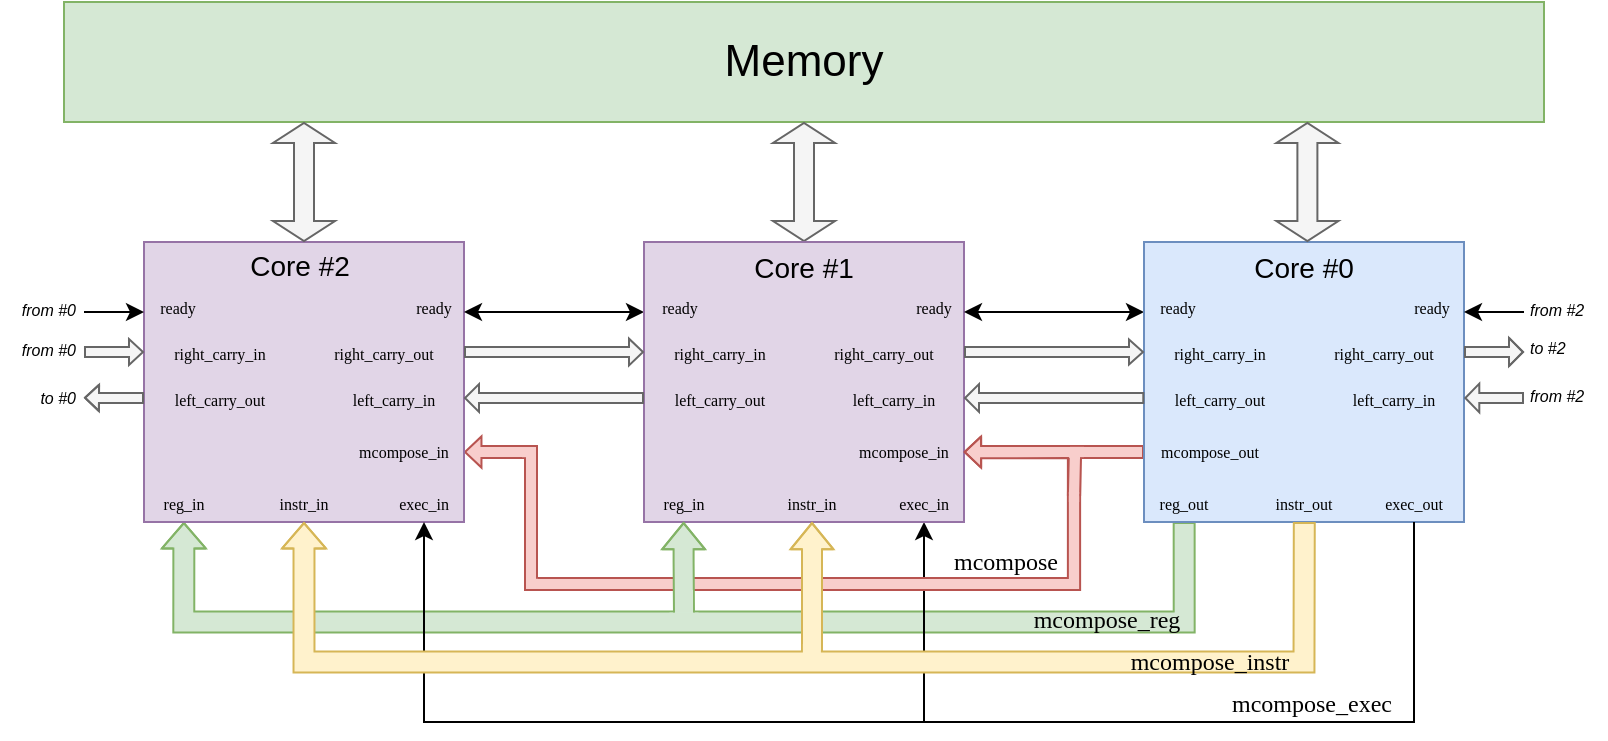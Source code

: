 <mxfile version="14.6.3" type="google"><diagram id="HHFzMnvonC4xx625WDoa" name="Page-1"><mxGraphModel dx="982" dy="534" grid="1" gridSize="10" guides="1" tooltips="1" connect="1" arrows="1" fold="1" page="1" pageScale="1" pageWidth="827" pageHeight="1169" math="0" shadow="0"><root><mxCell id="0"/><mxCell id="1" parent="0"/><mxCell id="p5w4hLjapBXXWG6qSk3o-15" style="edgeStyle=orthogonalEdgeStyle;shape=flexArrow;rounded=0;orthogonalLoop=1;jettySize=auto;html=1;exitX=0.5;exitY=1;exitDx=0;exitDy=0;entryX=0.5;entryY=1;entryDx=0;entryDy=0;startArrow=none;startFill=0;endArrow=block;endFill=0;fillColor=#d5e8d4;strokeColor=#82b366;endWidth=10.476;endSize=3.905;width=10.476;" edge="1" parent="1"><mxGeometry relative="1" as="geometry"><Array as="points"><mxPoint x="600" y="660"/><mxPoint x="100" y="660"/></Array><mxPoint x="600.08" y="610" as="sourcePoint"/><mxPoint x="99.93" y="610" as="targetPoint"/></mxGeometry></mxCell><mxCell id="_mbVAXE_MdVxP3mekIDt-50" style="edgeStyle=orthogonalEdgeStyle;rounded=0;orthogonalLoop=1;jettySize=auto;html=1;exitX=0.5;exitY=1;exitDx=0;exitDy=0;startArrow=classic;startFill=1;endArrow=none;endFill=0;" parent="1" source="-FspLuFx-M8ow1N9fx9f-3" edge="1"><mxGeometry relative="1" as="geometry"><mxPoint x="470" y="710" as="targetPoint"/></mxGeometry></mxCell><mxCell id="YtrkIA6YnWeyUi8AQGsl-94" style="edgeStyle=orthogonalEdgeStyle;rounded=0;jumpSize=2;orthogonalLoop=1;jettySize=auto;html=1;entryX=0;entryY=0.75;entryDx=0;entryDy=0;startArrow=none;startFill=0;endArrow=none;endFill=0;strokeColor=#b85450;fontSize=14;shape=flexArrow;width=6.118;endSize=2.412;endWidth=8.443;fillColor=#f8cecc;" parent="1" target="YtrkIA6YnWeyUi8AQGsl-6" edge="1"><mxGeometry relative="1" as="geometry"><mxPoint x="270" y="641" as="sourcePoint"/><mxPoint x="450" y="641" as="targetPoint"/><Array as="points"><mxPoint x="545" y="641"/><mxPoint x="545" y="575"/></Array></mxGeometry></mxCell><mxCell id="YtrkIA6YnWeyUi8AQGsl-86" style="edgeStyle=orthogonalEdgeStyle;rounded=0;jumpSize=2;orthogonalLoop=1;jettySize=auto;html=1;exitX=1;exitY=0.75;exitDx=0;exitDy=0;startArrow=block;startFill=0;endArrow=none;endFill=0;strokeColor=#b85450;fontSize=14;shape=flexArrow;width=6.118;endSize=2.412;endWidth=8.443;fillColor=#f8cecc;startWidth=8.443;startSize=2.412;" parent="1" source="YtrkIA6YnWeyUi8AQGsl-1" edge="1"><mxGeometry relative="1" as="geometry"><mxPoint x="277" y="575" as="targetPoint"/></mxGeometry></mxCell><mxCell id="YtrkIA6YnWeyUi8AQGsl-1" value="" style="rounded=0;whiteSpace=wrap;html=1;fillColor=#e1d5e7;strokeColor=#9673a6;" parent="1" vertex="1"><mxGeometry x="80" y="470" width="160" height="140" as="geometry"/></mxCell><mxCell id="YtrkIA6YnWeyUi8AQGsl-3" value="&lt;font style=&quot;font-size: 22px&quot;&gt;Memory&lt;/font&gt;" style="rounded=0;whiteSpace=wrap;html=1;fillColor=#d5e8d4;strokeColor=#82b366;" parent="1" vertex="1"><mxGeometry x="40" y="350" width="740" height="60" as="geometry"/></mxCell><mxCell id="YtrkIA6YnWeyUi8AQGsl-18" style="edgeStyle=orthogonalEdgeStyle;shape=flexArrow;rounded=0;orthogonalLoop=1;jettySize=auto;html=1;exitX=0.5;exitY=0;exitDx=0;exitDy=0;entryX=0.5;entryY=1;entryDx=0;entryDy=0;startArrow=classic;startFill=1;startSize=3;endSize=3;strokeColor=#666666;fillColor=#f5f5f5;" parent="1" source="YtrkIA6YnWeyUi8AQGsl-4" target="YtrkIA6YnWeyUi8AQGsl-3" edge="1"><mxGeometry relative="1" as="geometry"/></mxCell><mxCell id="YtrkIA6YnWeyUi8AQGsl-29" style="edgeStyle=orthogonalEdgeStyle;rounded=0;orthogonalLoop=1;jettySize=auto;html=1;exitX=0;exitY=0.25;exitDx=0;exitDy=0;entryX=1;entryY=0.25;entryDx=0;entryDy=0;startArrow=classic;startFill=1;strokeColor=#000000;endArrow=classic;endFill=1;" parent="1" source="YtrkIA6YnWeyUi8AQGsl-4" target="YtrkIA6YnWeyUi8AQGsl-1" edge="1"><mxGeometry relative="1" as="geometry"/></mxCell><mxCell id="YtrkIA6YnWeyUi8AQGsl-4" value="" style="rounded=0;whiteSpace=wrap;html=1;fillColor=#e1d5e7;strokeColor=#9673a6;" parent="1" vertex="1"><mxGeometry x="330" y="470" width="160" height="140" as="geometry"/></mxCell><mxCell id="YtrkIA6YnWeyUi8AQGsl-31" style="edgeStyle=orthogonalEdgeStyle;rounded=0;orthogonalLoop=1;jettySize=auto;html=1;exitX=0;exitY=0.25;exitDx=0;exitDy=0;entryX=1;entryY=0.25;entryDx=0;entryDy=0;startArrow=classic;startFill=1;endArrow=classic;endFill=1;strokeColor=#000000;" parent="1" source="YtrkIA6YnWeyUi8AQGsl-6" target="YtrkIA6YnWeyUi8AQGsl-4" edge="1"><mxGeometry relative="1" as="geometry"/></mxCell><mxCell id="YtrkIA6YnWeyUi8AQGsl-6" value="" style="rounded=0;whiteSpace=wrap;html=1;fillColor=#dae8fc;strokeColor=#6c8ebf;" parent="1" vertex="1"><mxGeometry x="580" y="470" width="160" height="140" as="geometry"/></mxCell><mxCell id="YtrkIA6YnWeyUi8AQGsl-64" value="&lt;font face=&quot;Lucida Console&quot; style=&quot;font-size: 8px&quot;&gt;ready&lt;/font&gt;" style="text;html=1;strokeColor=none;fillColor=none;align=center;verticalAlign=middle;whiteSpace=wrap;rounded=0;dashed=1;" parent="1" vertex="1"><mxGeometry x="328" y="492" width="40" height="20" as="geometry"/></mxCell><mxCell id="YtrkIA6YnWeyUi8AQGsl-65" value="&lt;font face=&quot;Lucida Console&quot; style=&quot;font-size: 8px&quot;&gt;ready&lt;/font&gt;" style="text;html=1;strokeColor=none;fillColor=none;align=center;verticalAlign=middle;whiteSpace=wrap;rounded=0;dashed=1;" parent="1" vertex="1"><mxGeometry x="455" y="492" width="40" height="20" as="geometry"/></mxCell><mxCell id="YtrkIA6YnWeyUi8AQGsl-69" value="&lt;font face=&quot;Lucida Console&quot; style=&quot;font-size: 8px&quot;&gt;right_carry_in&lt;/font&gt;" style="text;html=1;strokeColor=none;fillColor=none;align=center;verticalAlign=middle;whiteSpace=wrap;rounded=0;dashed=1;spacingLeft=6;" parent="1" vertex="1"><mxGeometry x="580" y="515" width="70" height="20" as="geometry"/></mxCell><mxCell id="_mbVAXE_MdVxP3mekIDt-24" style="edgeStyle=orthogonalEdgeStyle;rounded=0;orthogonalLoop=1;jettySize=auto;html=1;startArrow=none;startFill=0;endArrow=classic;endFill=1;fillColor=#f5f5f5;strokeColor=#666666;shape=flexArrow;width=5;startSize=2;endSize=2;endWidth=8.155;" parent="1" source="YtrkIA6YnWeyUi8AQGsl-70" edge="1"><mxGeometry relative="1" as="geometry"><mxPoint x="770" y="525" as="targetPoint"/></mxGeometry></mxCell><mxCell id="YtrkIA6YnWeyUi8AQGsl-70" value="&lt;font face=&quot;Lucida Console&quot; style=&quot;font-size: 8px&quot;&gt;right_carry_out&lt;/font&gt;" style="text;html=1;strokeColor=none;fillColor=none;align=center;verticalAlign=middle;whiteSpace=wrap;rounded=0;dashed=1;" parent="1" vertex="1"><mxGeometry x="660" y="515" width="80" height="20" as="geometry"/></mxCell><mxCell id="YtrkIA6YnWeyUi8AQGsl-75" value="Core #1" style="text;html=1;strokeColor=none;fillColor=none;align=center;verticalAlign=middle;whiteSpace=wrap;rounded=0;dashed=1;fontSize=14;" parent="1" vertex="1"><mxGeometry x="380" y="473" width="60" height="20" as="geometry"/></mxCell><mxCell id="YtrkIA6YnWeyUi8AQGsl-76" value="Core #2" style="text;html=1;strokeColor=none;fillColor=none;align=center;verticalAlign=middle;whiteSpace=wrap;rounded=0;dashed=1;fontSize=14;" parent="1" vertex="1"><mxGeometry x="128" y="472" width="60" height="20" as="geometry"/></mxCell><mxCell id="YtrkIA6YnWeyUi8AQGsl-77" value="Core #0" style="text;html=1;strokeColor=none;fillColor=none;align=center;verticalAlign=middle;whiteSpace=wrap;rounded=0;dashed=1;fontSize=14;" parent="1" vertex="1"><mxGeometry x="630.15" y="473" width="60" height="20" as="geometry"/></mxCell><mxCell id="YtrkIA6YnWeyUi8AQGsl-80" value="" style="rounded=0;whiteSpace=wrap;html=1;dashed=1;strokeWidth=1;fontSize=14;strokeColor=none;fillColor=#D5E8D4;" parent="1" vertex="1"><mxGeometry x="719" y="351" width="10" height="58" as="geometry"/></mxCell><mxCell id="_mbVAXE_MdVxP3mekIDt-54" style="edgeStyle=orthogonalEdgeStyle;shape=flexArrow;rounded=0;orthogonalLoop=1;jettySize=auto;html=1;exitX=0.5;exitY=1;exitDx=0;exitDy=0;startArrow=block;startFill=0;endArrow=none;endFill=0;fillColor=#fff2cc;strokeColor=#d6b656;startWidth=10.476;startSize=4.062;" parent="1" source="YtrkIA6YnWeyUi8AQGsl-83" edge="1"><mxGeometry relative="1" as="geometry"><mxPoint x="414" y="680" as="targetPoint"/></mxGeometry></mxCell><mxCell id="YtrkIA6YnWeyUi8AQGsl-83" value="&lt;font face=&quot;Lucida Console&quot; style=&quot;font-size: 8px&quot;&gt;instr_in&lt;/font&gt;" style="text;html=1;strokeColor=none;fillColor=none;align=center;verticalAlign=middle;whiteSpace=wrap;rounded=0;dashed=1;" parent="1" vertex="1"><mxGeometry x="394" y="590" width="40" height="20" as="geometry"/></mxCell><mxCell id="YtrkIA6YnWeyUi8AQGsl-89" value="&lt;font face=&quot;Lucida Console&quot;&gt;&lt;span style=&quot;font-size: 8px&quot;&gt;mcompose_in&lt;/span&gt;&lt;/font&gt;" style="text;html=1;strokeColor=none;fillColor=none;align=center;verticalAlign=middle;whiteSpace=wrap;rounded=0;dashed=1;" parent="1" vertex="1"><mxGeometry x="180" y="564" width="60" height="20" as="geometry"/></mxCell><mxCell id="YtrkIA6YnWeyUi8AQGsl-91" value="&lt;font face=&quot;Lucida Console&quot;&gt;&lt;span style=&quot;font-size: 8px&quot;&gt;mcompose_out&lt;/span&gt;&lt;/font&gt;" style="text;html=1;strokeColor=none;fillColor=none;align=center;verticalAlign=middle;whiteSpace=wrap;rounded=0;dashed=1;spacingLeft=6;" parent="1" vertex="1"><mxGeometry x="580" y="564" width="60" height="20" as="geometry"/></mxCell><mxCell id="YtrkIA6YnWeyUi8AQGsl-95" value="" style="rounded=0;whiteSpace=wrap;html=1;strokeWidth=1;fillColor=#f8cecc;fontSize=14;strokeColor=#b85450;" parent="1" vertex="1"><mxGeometry x="270.5" y="576" width="6" height="66" as="geometry"/></mxCell><mxCell id="YtrkIA6YnWeyUi8AQGsl-96" value="" style="rounded=0;whiteSpace=wrap;html=1;strokeWidth=1;fillColor=#f8cecc;fontSize=14;strokeColor=none;" parent="1" vertex="1"><mxGeometry x="271" y="638.4" width="6" height="5" as="geometry"/></mxCell><mxCell id="YtrkIA6YnWeyUi8AQGsl-97" value="" style="rounded=0;whiteSpace=wrap;html=1;strokeWidth=1;fillColor=#f8cecc;fontSize=14;strokeColor=none;" parent="1" vertex="1"><mxGeometry x="269" y="572.6" width="7" height="5" as="geometry"/></mxCell><mxCell id="YtrkIA6YnWeyUi8AQGsl-103" value="" style="rounded=0;whiteSpace=wrap;html=1;dashed=1;strokeWidth=1;strokeColor=#FFFFFF;fillColor=none;" parent="1" vertex="1"><mxGeometry x="749" y="637.85" width="41" height="6.2" as="geometry"/></mxCell><mxCell id="YtrkIA6YnWeyUi8AQGsl-105" value="&lt;font face=&quot;Lucida Console&quot; style=&quot;font-size: 12px&quot;&gt;mcompose&lt;/font&gt;" style="text;html=1;strokeColor=none;fillColor=none;align=center;verticalAlign=middle;whiteSpace=wrap;rounded=0;dashed=1;" parent="1" vertex="1"><mxGeometry x="491" y="620" width="40" height="20" as="geometry"/></mxCell><mxCell id="-FspLuFx-M8ow1N9fx9f-3" value="&lt;font face=&quot;Lucida Console&quot;&gt;&lt;span style=&quot;font-size: 8px&quot;&gt;exec_in&lt;/span&gt;&lt;/font&gt;" style="text;html=1;strokeColor=none;fillColor=none;align=center;verticalAlign=middle;whiteSpace=wrap;rounded=0;dashed=1;" parent="1" vertex="1"><mxGeometry x="450" y="590" width="40" height="20" as="geometry"/></mxCell><mxCell id="-FspLuFx-M8ow1N9fx9f-6" value="&lt;font face=&quot;Lucida Console&quot; style=&quot;font-size: 12px&quot;&gt;mcompose_exec&lt;/font&gt;" style="text;html=1;strokeColor=none;fillColor=none;align=center;verticalAlign=middle;whiteSpace=wrap;rounded=0;dashed=1;" parent="1" vertex="1"><mxGeometry x="644" y="691" width="40" height="20" as="geometry"/></mxCell><mxCell id="_mbVAXE_MdVxP3mekIDt-3" value="&lt;font face=&quot;Lucida Console&quot; style=&quot;font-size: 8px&quot;&gt;right_carry_in&lt;/font&gt;" style="text;html=1;strokeColor=none;fillColor=none;align=center;verticalAlign=middle;whiteSpace=wrap;rounded=0;dashed=1;spacingLeft=6;" parent="1" vertex="1"><mxGeometry x="330" y="515" width="70" height="20" as="geometry"/></mxCell><mxCell id="_mbVAXE_MdVxP3mekIDt-23" style="edgeStyle=orthogonalEdgeStyle;rounded=0;orthogonalLoop=1;jettySize=auto;html=1;exitX=1;exitY=0.5;exitDx=0;exitDy=0;entryX=0;entryY=0.5;entryDx=0;entryDy=0;startArrow=none;startFill=0;endArrow=classic;endFill=1;fillColor=#f5f5f5;strokeColor=#666666;shape=flexArrow;width=5;startSize=2;endSize=2;endWidth=6.602;" parent="1" source="_mbVAXE_MdVxP3mekIDt-4" target="YtrkIA6YnWeyUi8AQGsl-69" edge="1"><mxGeometry relative="1" as="geometry"/></mxCell><mxCell id="_mbVAXE_MdVxP3mekIDt-4" value="&lt;font face=&quot;Lucida Console&quot; style=&quot;font-size: 8px&quot;&gt;right_carry_out&lt;/font&gt;" style="text;html=1;strokeColor=none;fillColor=none;align=center;verticalAlign=middle;whiteSpace=wrap;rounded=0;dashed=1;" parent="1" vertex="1"><mxGeometry x="410" y="515" width="80" height="20" as="geometry"/></mxCell><mxCell id="_mbVAXE_MdVxP3mekIDt-33" style="edgeStyle=orthogonalEdgeStyle;rounded=0;orthogonalLoop=1;jettySize=auto;html=1;exitX=0;exitY=0.5;exitDx=0;exitDy=0;startArrow=classic;startFill=1;endArrow=none;endFill=0;fillColor=#f5f5f5;strokeColor=#666666;shape=flexArrow;width=5;startSize=2;endSize=2;startWidth=6.99;" parent="1" source="_mbVAXE_MdVxP3mekIDt-5" edge="1"><mxGeometry relative="1" as="geometry"><mxPoint x="50" y="525.048" as="targetPoint"/></mxGeometry></mxCell><mxCell id="_mbVAXE_MdVxP3mekIDt-5" value="&lt;font face=&quot;Lucida Console&quot; style=&quot;font-size: 8px&quot;&gt;right_carry_in&lt;/font&gt;" style="text;html=1;strokeColor=none;fillColor=none;align=center;verticalAlign=middle;whiteSpace=wrap;rounded=0;dashed=1;spacingLeft=6;" parent="1" vertex="1"><mxGeometry x="80" y="515" width="70" height="20" as="geometry"/></mxCell><mxCell id="_mbVAXE_MdVxP3mekIDt-22" style="edgeStyle=orthogonalEdgeStyle;rounded=0;orthogonalLoop=1;jettySize=auto;html=1;entryX=0;entryY=0.393;entryDx=0;entryDy=0;entryPerimeter=0;startArrow=none;startFill=0;endArrow=classic;endFill=1;fillColor=#f5f5f5;strokeColor=#666666;shape=flexArrow;width=5;startSize=2;endSize=2;endWidth=7.379;" parent="1" source="_mbVAXE_MdVxP3mekIDt-6" target="YtrkIA6YnWeyUi8AQGsl-4" edge="1"><mxGeometry relative="1" as="geometry"/></mxCell><mxCell id="_mbVAXE_MdVxP3mekIDt-6" value="&lt;font face=&quot;Lucida Console&quot; style=&quot;font-size: 8px&quot;&gt;right_carry_out&lt;/font&gt;" style="text;html=1;strokeColor=none;fillColor=none;align=center;verticalAlign=middle;whiteSpace=wrap;rounded=0;dashed=1;" parent="1" vertex="1"><mxGeometry x="160" y="515" width="80" height="20" as="geometry"/></mxCell><mxCell id="_mbVAXE_MdVxP3mekIDt-8" value="&lt;font face=&quot;Lucida Console&quot; style=&quot;font-size: 8px&quot;&gt;ready&lt;/font&gt;" style="text;html=1;strokeColor=none;fillColor=none;align=center;verticalAlign=middle;whiteSpace=wrap;rounded=0;dashed=1;" parent="1" vertex="1"><mxGeometry x="200" y="492" width="50" height="20" as="geometry"/></mxCell><mxCell id="_mbVAXE_MdVxP3mekIDt-9" value="&lt;font face=&quot;Lucida Console&quot; style=&quot;font-size: 8px&quot;&gt;ready&lt;/font&gt;" style="text;html=1;strokeColor=none;fillColor=none;align=center;verticalAlign=middle;whiteSpace=wrap;rounded=0;dashed=1;" parent="1" vertex="1"><mxGeometry x="577" y="492" width="40" height="20" as="geometry"/></mxCell><mxCell id="_mbVAXE_MdVxP3mekIDt-31" style="edgeStyle=orthogonalEdgeStyle;rounded=0;orthogonalLoop=1;jettySize=auto;html=1;exitX=0;exitY=0.5;exitDx=0;exitDy=0;startArrow=none;startFill=0;endArrow=classic;endFill=1;fillColor=#f5f5f5;strokeColor=#666666;shape=flexArrow;width=5;startSize=2;endSize=2;endWidth=7.151;" parent="1" source="_mbVAXE_MdVxP3mekIDt-11" edge="1"><mxGeometry relative="1" as="geometry"><mxPoint x="50" y="547.905" as="targetPoint"/><Array as="points"><mxPoint x="65" y="548"/></Array></mxGeometry></mxCell><mxCell id="_mbVAXE_MdVxP3mekIDt-11" value="&lt;font face=&quot;Lucida Console&quot; style=&quot;font-size: 8px&quot;&gt;left_carry_out&lt;/font&gt;" style="text;html=1;strokeColor=none;fillColor=none;align=center;verticalAlign=middle;whiteSpace=wrap;rounded=0;dashed=1;spacingLeft=6;" parent="1" vertex="1"><mxGeometry x="80" y="538" width="70" height="20" as="geometry"/></mxCell><mxCell id="_mbVAXE_MdVxP3mekIDt-12" value="&lt;font face=&quot;Lucida Console&quot; style=&quot;font-size: 8px&quot;&gt;left_carry_in&lt;/font&gt;" style="text;html=1;strokeColor=none;fillColor=none;align=center;verticalAlign=middle;whiteSpace=wrap;rounded=0;dashed=1;" parent="1" vertex="1"><mxGeometry x="170" y="538" width="70" height="20" as="geometry"/></mxCell><mxCell id="_mbVAXE_MdVxP3mekIDt-19" style="edgeStyle=orthogonalEdgeStyle;shape=flexArrow;rounded=0;orthogonalLoop=1;jettySize=auto;html=1;exitX=0.5;exitY=0;exitDx=0;exitDy=0;entryX=0.5;entryY=1;entryDx=0;entryDy=0;startArrow=classic;startFill=1;startSize=3;endSize=3;strokeColor=#666666;fillColor=#f5f5f5;" parent="1" edge="1"><mxGeometry relative="1" as="geometry"><mxPoint x="661.7" y="470" as="sourcePoint"/><mxPoint x="661.7" y="410" as="targetPoint"/></mxGeometry></mxCell><mxCell id="_mbVAXE_MdVxP3mekIDt-20" style="edgeStyle=orthogonalEdgeStyle;shape=flexArrow;rounded=0;orthogonalLoop=1;jettySize=auto;html=1;exitX=0.5;exitY=0;exitDx=0;exitDy=0;entryX=0.5;entryY=1;entryDx=0;entryDy=0;startArrow=classic;startFill=1;startSize=3;endSize=3;strokeColor=#666666;fillColor=#f5f5f5;" parent="1" edge="1"><mxGeometry relative="1" as="geometry"><mxPoint x="160" y="470" as="sourcePoint"/><mxPoint x="160" y="410" as="targetPoint"/></mxGeometry></mxCell><mxCell id="_mbVAXE_MdVxP3mekIDt-30" style="edgeStyle=orthogonalEdgeStyle;rounded=0;orthogonalLoop=1;jettySize=auto;html=1;exitX=0;exitY=0.5;exitDx=0;exitDy=0;entryX=1;entryY=0.5;entryDx=0;entryDy=0;startArrow=none;startFill=0;endArrow=classic;endFill=1;fillColor=#f5f5f5;strokeColor=#666666;shape=flexArrow;width=5;startSize=2;endSize=2;endWidth=7.961;" parent="1" source="_mbVAXE_MdVxP3mekIDt-25" target="_mbVAXE_MdVxP3mekIDt-12" edge="1"><mxGeometry relative="1" as="geometry"/></mxCell><mxCell id="_mbVAXE_MdVxP3mekIDt-25" value="&lt;font face=&quot;Lucida Console&quot; style=&quot;font-size: 8px&quot;&gt;left_carry_out&lt;/font&gt;" style="text;html=1;strokeColor=none;fillColor=none;align=center;verticalAlign=middle;whiteSpace=wrap;rounded=0;dashed=1;spacingLeft=6;" parent="1" vertex="1"><mxGeometry x="330" y="538" width="70" height="20" as="geometry"/></mxCell><mxCell id="_mbVAXE_MdVxP3mekIDt-26" value="&lt;font face=&quot;Lucida Console&quot; style=&quot;font-size: 8px&quot;&gt;left_carry_in&lt;/font&gt;" style="text;html=1;strokeColor=none;fillColor=none;align=center;verticalAlign=middle;whiteSpace=wrap;rounded=0;dashed=1;" parent="1" vertex="1"><mxGeometry x="420" y="538" width="70" height="20" as="geometry"/></mxCell><mxCell id="_mbVAXE_MdVxP3mekIDt-29" style="edgeStyle=orthogonalEdgeStyle;rounded=0;orthogonalLoop=1;jettySize=auto;html=1;exitX=0;exitY=0.5;exitDx=0;exitDy=0;entryX=1;entryY=0.5;entryDx=0;entryDy=0;startArrow=none;startFill=0;endArrow=classic;endFill=1;fillColor=#f5f5f5;strokeColor=#666666;shape=flexArrow;width=5;startSize=2;endSize=2;endWidth=7.961;" parent="1" source="_mbVAXE_MdVxP3mekIDt-27" target="_mbVAXE_MdVxP3mekIDt-26" edge="1"><mxGeometry relative="1" as="geometry"/></mxCell><mxCell id="_mbVAXE_MdVxP3mekIDt-27" value="&lt;font face=&quot;Lucida Console&quot; style=&quot;font-size: 8px&quot;&gt;left_carry_out&lt;/font&gt;" style="text;html=1;strokeColor=none;fillColor=none;align=center;verticalAlign=middle;whiteSpace=wrap;rounded=0;dashed=1;spacingLeft=6;" parent="1" vertex="1"><mxGeometry x="580.15" y="538" width="70" height="20" as="geometry"/></mxCell><mxCell id="_mbVAXE_MdVxP3mekIDt-32" style="edgeStyle=orthogonalEdgeStyle;rounded=0;orthogonalLoop=1;jettySize=auto;html=1;exitX=1;exitY=0.5;exitDx=0;exitDy=0;startArrow=classic;startFill=1;endArrow=none;endFill=0;fillColor=#f5f5f5;strokeColor=#666666;shape=flexArrow;width=5;startSize=2;endSize=2;startWidth=8.35;" parent="1" source="_mbVAXE_MdVxP3mekIDt-28" edge="1"><mxGeometry relative="1" as="geometry"><mxPoint x="770" y="547.905" as="targetPoint"/></mxGeometry></mxCell><mxCell id="_mbVAXE_MdVxP3mekIDt-28" value="&lt;font face=&quot;Lucida Console&quot; style=&quot;font-size: 8px&quot;&gt;left_carry_in&lt;/font&gt;" style="text;html=1;strokeColor=none;fillColor=none;align=center;verticalAlign=middle;whiteSpace=wrap;rounded=0;dashed=1;" parent="1" vertex="1"><mxGeometry x="670.15" y="538" width="70" height="20" as="geometry"/></mxCell><mxCell id="_mbVAXE_MdVxP3mekIDt-34" value="&lt;font style=&quot;font-size: 8px ; line-height: 100%&quot;&gt;from #0&lt;/font&gt;" style="text;html=1;strokeColor=none;fillColor=none;align=right;verticalAlign=middle;whiteSpace=wrap;rounded=0;dashed=1;fontSize=14;horizontal=1;spacingBottom=0;fontStyle=2" parent="1" vertex="1"><mxGeometry x="8" y="511" width="40" height="22" as="geometry"/></mxCell><mxCell id="_mbVAXE_MdVxP3mekIDt-35" value="&lt;font style=&quot;font-size: 8px ; line-height: 100%&quot;&gt;to #0&lt;/font&gt;" style="text;html=1;strokeColor=none;fillColor=none;align=right;verticalAlign=middle;whiteSpace=wrap;rounded=0;dashed=1;fontSize=14;horizontal=1;spacingBottom=0;fontStyle=2" parent="1" vertex="1"><mxGeometry x="8" y="535" width="40" height="22" as="geometry"/></mxCell><mxCell id="_mbVAXE_MdVxP3mekIDt-36" value="&lt;font style=&quot;font-size: 8px ; line-height: 100%&quot;&gt;to #2&lt;/font&gt;" style="text;html=1;strokeColor=none;fillColor=none;align=left;verticalAlign=middle;whiteSpace=wrap;rounded=0;dashed=1;fontSize=14;horizontal=1;spacingBottom=0;fontStyle=2" parent="1" vertex="1"><mxGeometry x="771" y="510" width="40" height="22" as="geometry"/></mxCell><mxCell id="_mbVAXE_MdVxP3mekIDt-37" value="&lt;font style=&quot;font-size: 8px ; line-height: 100%&quot;&gt;from #2&lt;/font&gt;" style="text;html=1;strokeColor=none;fillColor=none;align=left;verticalAlign=middle;whiteSpace=wrap;rounded=0;dashed=1;fontSize=14;horizontal=1;spacingBottom=0;fontStyle=2" parent="1" vertex="1"><mxGeometry x="771" y="534" width="40" height="22" as="geometry"/></mxCell><mxCell id="_mbVAXE_MdVxP3mekIDt-38" value="&lt;font face=&quot;Lucida Console&quot;&gt;&lt;span style=&quot;font-size: 8px&quot;&gt;mcompose_in&lt;/span&gt;&lt;/font&gt;" style="text;html=1;strokeColor=none;fillColor=none;align=center;verticalAlign=middle;whiteSpace=wrap;rounded=0;dashed=1;" parent="1" vertex="1"><mxGeometry x="430" y="564" width="60" height="20" as="geometry"/></mxCell><mxCell id="_mbVAXE_MdVxP3mekIDt-39" style="edgeStyle=orthogonalEdgeStyle;rounded=0;jumpSize=2;orthogonalLoop=1;jettySize=auto;html=1;exitX=0.997;exitY=0.552;exitDx=0;exitDy=0;startArrow=block;startFill=0;endArrow=none;endFill=0;strokeColor=#b85450;fontSize=14;shape=flexArrow;width=6.118;endSize=2.412;endWidth=8.443;fillColor=#f8cecc;startWidth=8.443;startSize=2.412;exitPerimeter=0;" parent="1" source="_mbVAXE_MdVxP3mekIDt-38" edge="1"><mxGeometry relative="1" as="geometry"><mxPoint x="490" y="574.93" as="sourcePoint"/><mxPoint x="545" y="597" as="targetPoint"/></mxGeometry></mxCell><mxCell id="_mbVAXE_MdVxP3mekIDt-41" value="" style="rounded=0;whiteSpace=wrap;html=1;strokeWidth=1;fillColor=#f8cecc;fontSize=14;strokeColor=none;" parent="1" vertex="1"><mxGeometry x="543" y="572.44" width="7" height="5.13" as="geometry"/></mxCell><mxCell id="_mbVAXE_MdVxP3mekIDt-43" value="" style="rounded=0;whiteSpace=wrap;html=1;strokeWidth=1;fillColor=#f8cecc;fontSize=14;strokeColor=none;" parent="1" vertex="1"><mxGeometry x="542.44" y="595" width="5.14" height="5" as="geometry"/></mxCell><mxCell id="_mbVAXE_MdVxP3mekIDt-45" value="&lt;font face=&quot;Lucida Console&quot; style=&quot;font-size: 8px&quot;&gt;instr_in&lt;/font&gt;" style="text;html=1;strokeColor=none;fillColor=none;align=center;verticalAlign=middle;whiteSpace=wrap;rounded=0;dashed=1;" parent="1" vertex="1"><mxGeometry x="140.0" y="590" width="40" height="20" as="geometry"/></mxCell><mxCell id="_mbVAXE_MdVxP3mekIDt-46" value="&lt;font face=&quot;Lucida Console&quot;&gt;&lt;span style=&quot;font-size: 8px&quot;&gt;exec_in&lt;/span&gt;&lt;/font&gt;" style="text;html=1;strokeColor=none;fillColor=none;align=center;verticalAlign=middle;whiteSpace=wrap;rounded=0;dashed=1;" parent="1" vertex="1"><mxGeometry x="200.0" y="590" width="40" height="20" as="geometry"/></mxCell><mxCell id="_mbVAXE_MdVxP3mekIDt-47" value="&lt;font face=&quot;Lucida Console&quot; style=&quot;font-size: 8px&quot;&gt;instr_out&lt;/font&gt;" style="text;html=1;strokeColor=none;fillColor=none;align=center;verticalAlign=middle;whiteSpace=wrap;rounded=0;dashed=1;" parent="1" vertex="1"><mxGeometry x="640.15" y="590" width="40" height="20" as="geometry"/></mxCell><mxCell id="_mbVAXE_MdVxP3mekIDt-49" style="edgeStyle=orthogonalEdgeStyle;rounded=0;orthogonalLoop=1;jettySize=auto;html=1;exitX=0.5;exitY=1;exitDx=0;exitDy=0;entryX=0.5;entryY=1;entryDx=0;entryDy=0;startArrow=none;startFill=0;endArrow=classic;endFill=1;" parent="1" source="_mbVAXE_MdVxP3mekIDt-48" target="_mbVAXE_MdVxP3mekIDt-46" edge="1"><mxGeometry relative="1" as="geometry"><Array as="points"><mxPoint x="715" y="710"/><mxPoint x="220" y="710"/></Array></mxGeometry></mxCell><mxCell id="_mbVAXE_MdVxP3mekIDt-48" value="&lt;font face=&quot;Lucida Console&quot;&gt;&lt;span style=&quot;font-size: 8px&quot;&gt;exec_out&lt;/span&gt;&lt;/font&gt;" style="text;html=1;strokeColor=none;fillColor=none;align=center;verticalAlign=middle;whiteSpace=wrap;rounded=0;dashed=1;" parent="1" vertex="1"><mxGeometry x="695" y="590" width="40" height="20" as="geometry"/></mxCell><mxCell id="_mbVAXE_MdVxP3mekIDt-53" style="edgeStyle=orthogonalEdgeStyle;shape=flexArrow;rounded=0;orthogonalLoop=1;jettySize=auto;html=1;exitX=0.5;exitY=1;exitDx=0;exitDy=0;entryX=0.5;entryY=1;entryDx=0;entryDy=0;startArrow=none;startFill=0;endArrow=block;endFill=0;fillColor=#fff2cc;strokeColor=#d6b656;endWidth=10.476;endSize=3.905;width=10.476;" parent="1" source="_mbVAXE_MdVxP3mekIDt-47" target="_mbVAXE_MdVxP3mekIDt-45" edge="1"><mxGeometry relative="1" as="geometry"><Array as="points"><mxPoint x="660" y="610"/><mxPoint x="660" y="680"/><mxPoint x="130" y="680"/></Array></mxGeometry></mxCell><mxCell id="_mbVAXE_MdVxP3mekIDt-55" value="" style="rounded=0;whiteSpace=wrap;html=1;align=left;fillColor=#fff2cc;strokeColor=none;" parent="1" vertex="1"><mxGeometry x="409.45" y="671" width="9" height="8" as="geometry"/></mxCell><mxCell id="p5w4hLjapBXXWG6qSk3o-1" value="&lt;font face=&quot;Lucida Console&quot; style=&quot;font-size: 8px&quot;&gt;ready&lt;/font&gt;" style="text;html=1;strokeColor=none;fillColor=none;align=center;verticalAlign=middle;whiteSpace=wrap;rounded=0;dashed=1;" vertex="1" parent="1"><mxGeometry x="704" y="492" width="40" height="20" as="geometry"/></mxCell><mxCell id="p5w4hLjapBXXWG6qSk3o-2" style="edgeStyle=orthogonalEdgeStyle;rounded=0;orthogonalLoop=1;jettySize=auto;html=1;entryX=1;entryY=0.25;entryDx=0;entryDy=0;startArrow=none;startFill=0;endArrow=classic;endFill=1;strokeColor=#000000;" edge="1" parent="1"><mxGeometry relative="1" as="geometry"><mxPoint x="770" y="505" as="sourcePoint"/><mxPoint x="740" y="505" as="targetPoint"/></mxGeometry></mxCell><mxCell id="p5w4hLjapBXXWG6qSk3o-3" value="&lt;font style=&quot;font-size: 8px ; line-height: 100%&quot;&gt;from #2&lt;/font&gt;" style="text;html=1;strokeColor=none;fillColor=none;align=left;verticalAlign=middle;whiteSpace=wrap;rounded=0;dashed=1;fontSize=14;horizontal=1;spacingBottom=0;fontStyle=2" vertex="1" parent="1"><mxGeometry x="771" y="491" width="40" height="22" as="geometry"/></mxCell><mxCell id="p5w4hLjapBXXWG6qSk3o-4" value="&lt;font face=&quot;Lucida Console&quot; style=&quot;font-size: 8px&quot;&gt;ready&lt;/font&gt;" style="text;html=1;strokeColor=none;fillColor=none;align=center;verticalAlign=middle;whiteSpace=wrap;rounded=0;dashed=1;" vertex="1" parent="1"><mxGeometry x="72" y="492" width="50" height="20" as="geometry"/></mxCell><mxCell id="p5w4hLjapBXXWG6qSk3o-5" style="edgeStyle=orthogonalEdgeStyle;rounded=0;orthogonalLoop=1;jettySize=auto;html=1;exitX=0;exitY=0.25;exitDx=0;exitDy=0;startArrow=classic;startFill=1;strokeColor=#000000;endArrow=none;endFill=0;" edge="1" parent="1"><mxGeometry relative="1" as="geometry"><mxPoint x="80" y="505" as="sourcePoint"/><mxPoint x="50" y="505" as="targetPoint"/></mxGeometry></mxCell><mxCell id="p5w4hLjapBXXWG6qSk3o-6" value="&lt;font style=&quot;font-size: 8px ; line-height: 100%&quot;&gt;from #0&lt;/font&gt;" style="text;html=1;strokeColor=none;fillColor=none;align=right;verticalAlign=middle;whiteSpace=wrap;rounded=0;dashed=1;fontSize=14;horizontal=1;spacingBottom=0;fontStyle=2" vertex="1" parent="1"><mxGeometry x="8" y="491" width="40" height="22" as="geometry"/></mxCell><mxCell id="p5w4hLjapBXXWG6qSk3o-10" value="&lt;font face=&quot;Lucida Console&quot; style=&quot;font-size: 8px&quot;&gt;reg_out&lt;/font&gt;" style="text;html=1;strokeColor=none;fillColor=none;align=center;verticalAlign=middle;whiteSpace=wrap;rounded=0;dashed=1;" vertex="1" parent="1"><mxGeometry x="580.15" y="590" width="40" height="20" as="geometry"/></mxCell><mxCell id="p5w4hLjapBXXWG6qSk3o-11" value="&lt;font face=&quot;Lucida Console&quot; style=&quot;font-size: 8px&quot;&gt;reg_in&lt;/font&gt;" style="text;html=1;strokeColor=none;fillColor=none;align=center;verticalAlign=middle;whiteSpace=wrap;rounded=0;dashed=1;" vertex="1" parent="1"><mxGeometry x="330" y="590" width="40" height="20" as="geometry"/></mxCell><mxCell id="p5w4hLjapBXXWG6qSk3o-12" value="&lt;font face=&quot;Lucida Console&quot; style=&quot;font-size: 8px&quot;&gt;reg_in&lt;/font&gt;" style="text;html=1;strokeColor=none;fillColor=none;align=center;verticalAlign=middle;whiteSpace=wrap;rounded=0;dashed=1;" vertex="1" parent="1"><mxGeometry x="80" y="590" width="40" height="20" as="geometry"/></mxCell><mxCell id="p5w4hLjapBXXWG6qSk3o-16" style="edgeStyle=orthogonalEdgeStyle;shape=flexArrow;rounded=0;orthogonalLoop=1;jettySize=auto;html=1;startArrow=block;startFill=0;endArrow=none;endFill=0;fillColor=#d5e8d4;strokeColor=#82b366;startWidth=10.476;startSize=4.062;entryX=0.5;entryY=0.6;entryDx=0;entryDy=0;entryPerimeter=0;" edge="1" parent="1" target="p5w4hLjapBXXWG6qSk3o-17"><mxGeometry relative="1" as="geometry"><mxPoint x="349.85" y="659" as="targetPoint"/><mxPoint x="349.8" y="610" as="sourcePoint"/><Array as="points"><mxPoint x="350" y="630"/><mxPoint x="350" y="630"/></Array></mxGeometry></mxCell><mxCell id="p5w4hLjapBXXWG6qSk3o-17" value="" style="rounded=0;whiteSpace=wrap;html=1;align=left;fillColor=#d5e8d4;strokeColor=none;" vertex="1" parent="1"><mxGeometry x="345.5" y="644" width="9" height="20" as="geometry"/></mxCell><mxCell id="p5w4hLjapBXXWG6qSk3o-20" value="" style="rounded=0;whiteSpace=wrap;html=1;align=left;fillColor=#d5e8d4;strokeColor=none;" vertex="1" parent="1"><mxGeometry x="342.75" y="655.3" width="14.5" height="9" as="geometry"/></mxCell><mxCell id="YtrkIA6YnWeyUi8AQGsl-74" value="&lt;font face=&quot;Lucida Console&quot; style=&quot;font-size: 12px&quot;&gt;mcompose_instr&lt;/font&gt;" style="text;html=1;strokeColor=none;fillColor=none;align=center;verticalAlign=middle;whiteSpace=wrap;rounded=0;dashed=1;" parent="1" vertex="1"><mxGeometry x="593" y="670" width="40" height="20" as="geometry"/></mxCell><mxCell id="p5w4hLjapBXXWG6qSk3o-21" value="&lt;font face=&quot;Lucida Console&quot; style=&quot;font-size: 12px&quot;&gt;mcompose_reg&lt;/font&gt;" style="text;html=1;strokeColor=none;fillColor=none;align=center;verticalAlign=middle;whiteSpace=wrap;rounded=0;dashed=1;" vertex="1" parent="1"><mxGeometry x="539" y="649" width="45" height="20" as="geometry"/></mxCell></root></mxGraphModel></diagram></mxfile>